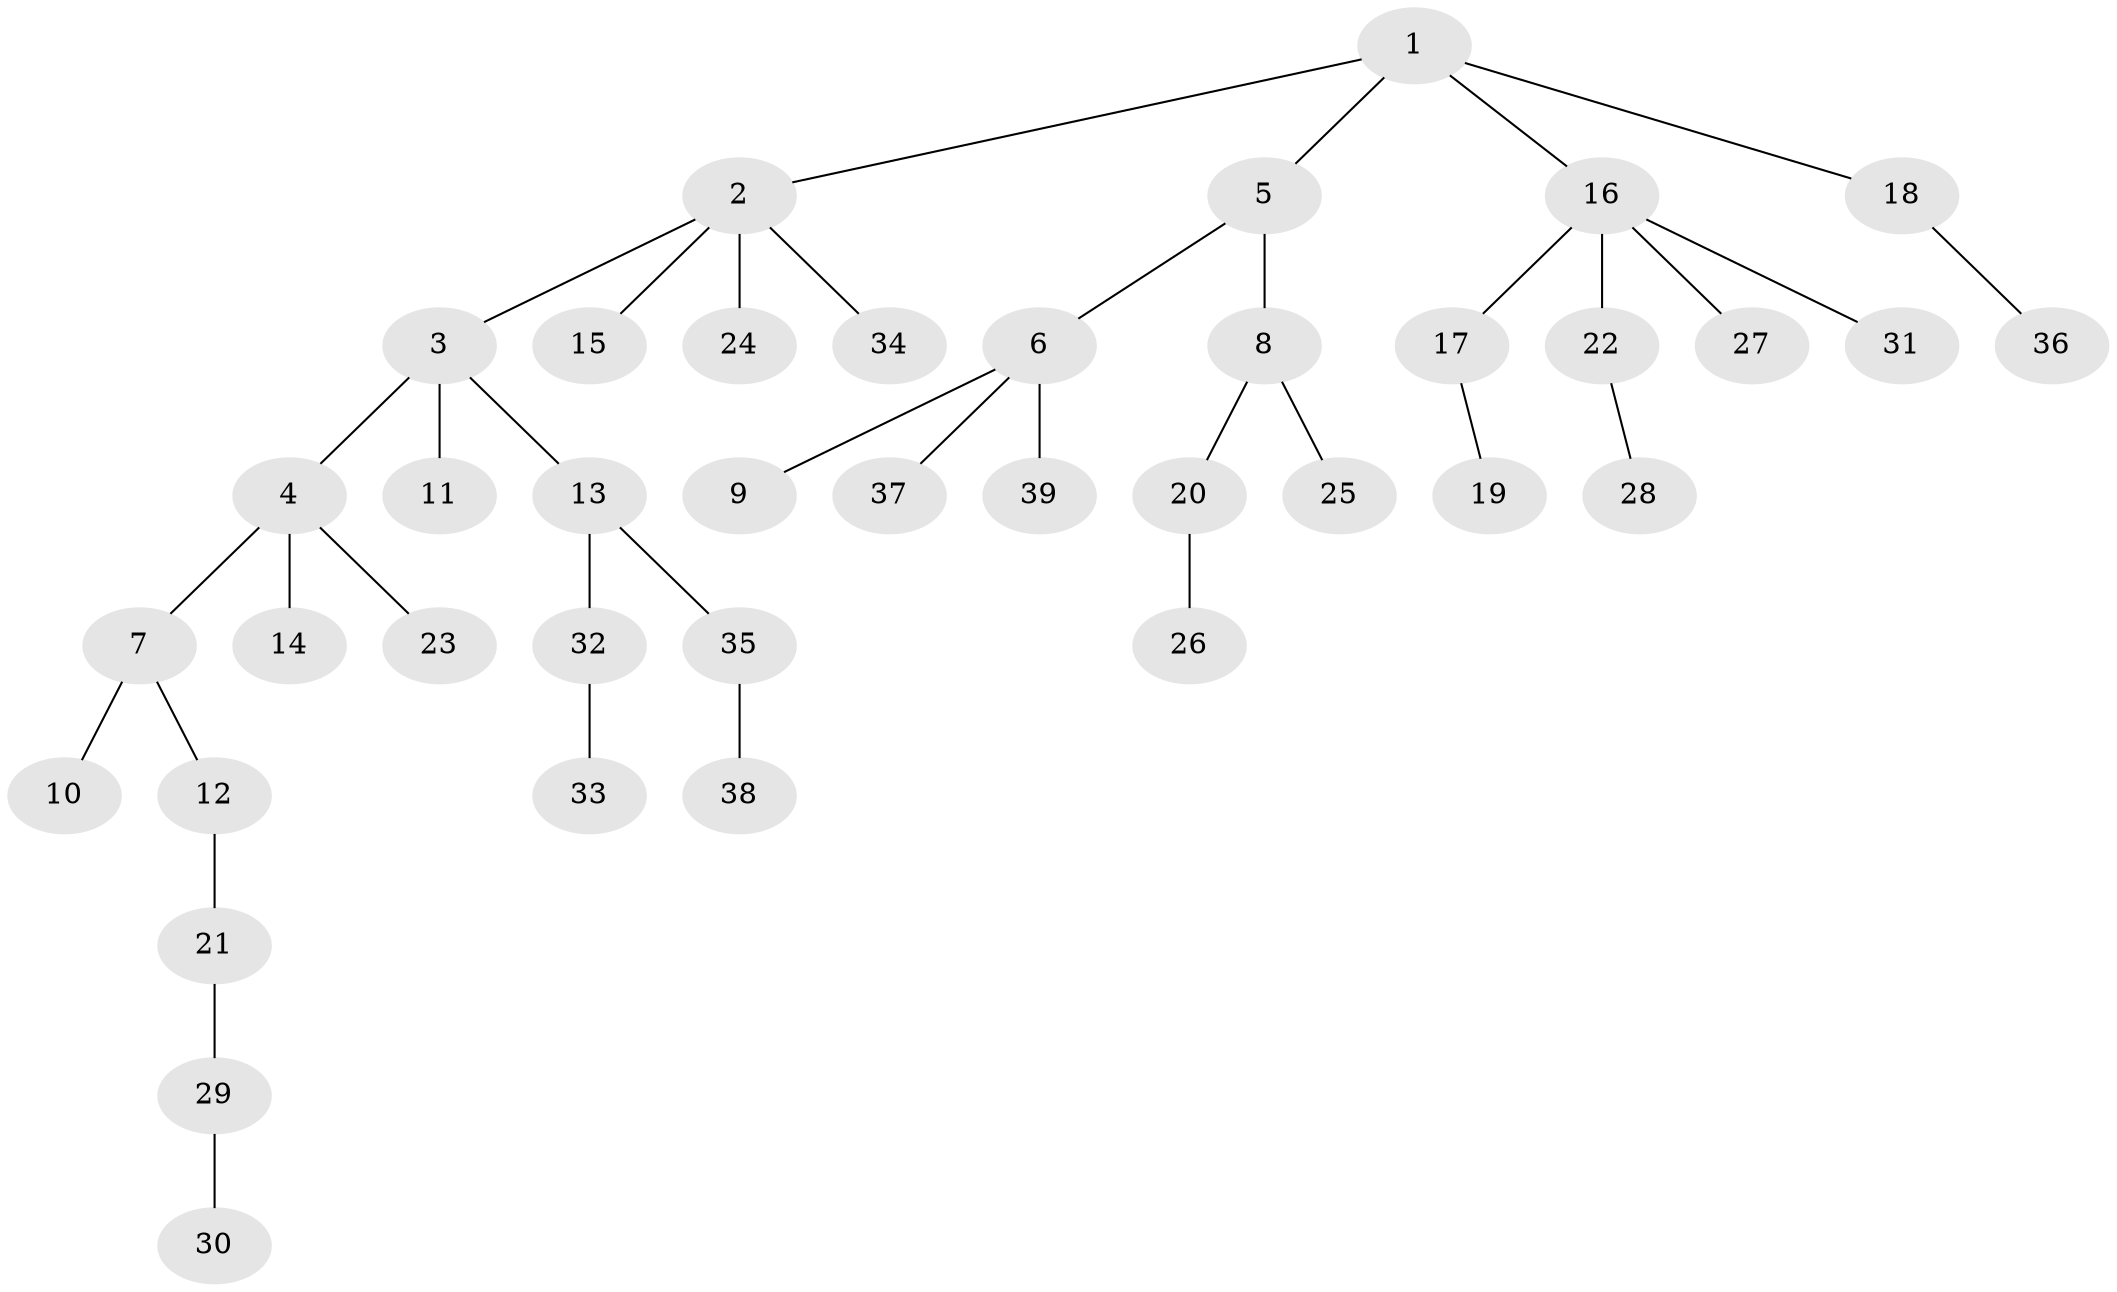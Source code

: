 // original degree distribution, {4: 0.03125, 5: 0.046875, 2: 0.296875, 3: 0.15625, 1: 0.453125, 6: 0.015625}
// Generated by graph-tools (version 1.1) at 2025/51/03/04/25 22:51:59]
// undirected, 39 vertices, 38 edges
graph export_dot {
  node [color=gray90,style=filled];
  1;
  2;
  3;
  4;
  5;
  6;
  7;
  8;
  9;
  10;
  11;
  12;
  13;
  14;
  15;
  16;
  17;
  18;
  19;
  20;
  21;
  22;
  23;
  24;
  25;
  26;
  27;
  28;
  29;
  30;
  31;
  32;
  33;
  34;
  35;
  36;
  37;
  38;
  39;
  1 -- 2 [weight=1.0];
  1 -- 5 [weight=1.0];
  1 -- 16 [weight=1.0];
  1 -- 18 [weight=1.0];
  2 -- 3 [weight=1.0];
  2 -- 15 [weight=1.0];
  2 -- 24 [weight=1.0];
  2 -- 34 [weight=1.0];
  3 -- 4 [weight=1.0];
  3 -- 11 [weight=1.0];
  3 -- 13 [weight=1.0];
  4 -- 7 [weight=1.0];
  4 -- 14 [weight=1.0];
  4 -- 23 [weight=1.0];
  5 -- 6 [weight=1.0];
  5 -- 8 [weight=1.0];
  6 -- 9 [weight=1.0];
  6 -- 37 [weight=1.0];
  6 -- 39 [weight=1.0];
  7 -- 10 [weight=1.0];
  7 -- 12 [weight=1.0];
  8 -- 20 [weight=1.0];
  8 -- 25 [weight=1.0];
  12 -- 21 [weight=1.0];
  13 -- 32 [weight=1.0];
  13 -- 35 [weight=1.0];
  16 -- 17 [weight=1.0];
  16 -- 22 [weight=1.0];
  16 -- 27 [weight=1.0];
  16 -- 31 [weight=1.0];
  17 -- 19 [weight=1.0];
  18 -- 36 [weight=1.0];
  20 -- 26 [weight=1.0];
  21 -- 29 [weight=1.0];
  22 -- 28 [weight=1.0];
  29 -- 30 [weight=1.0];
  32 -- 33 [weight=1.0];
  35 -- 38 [weight=1.0];
}
